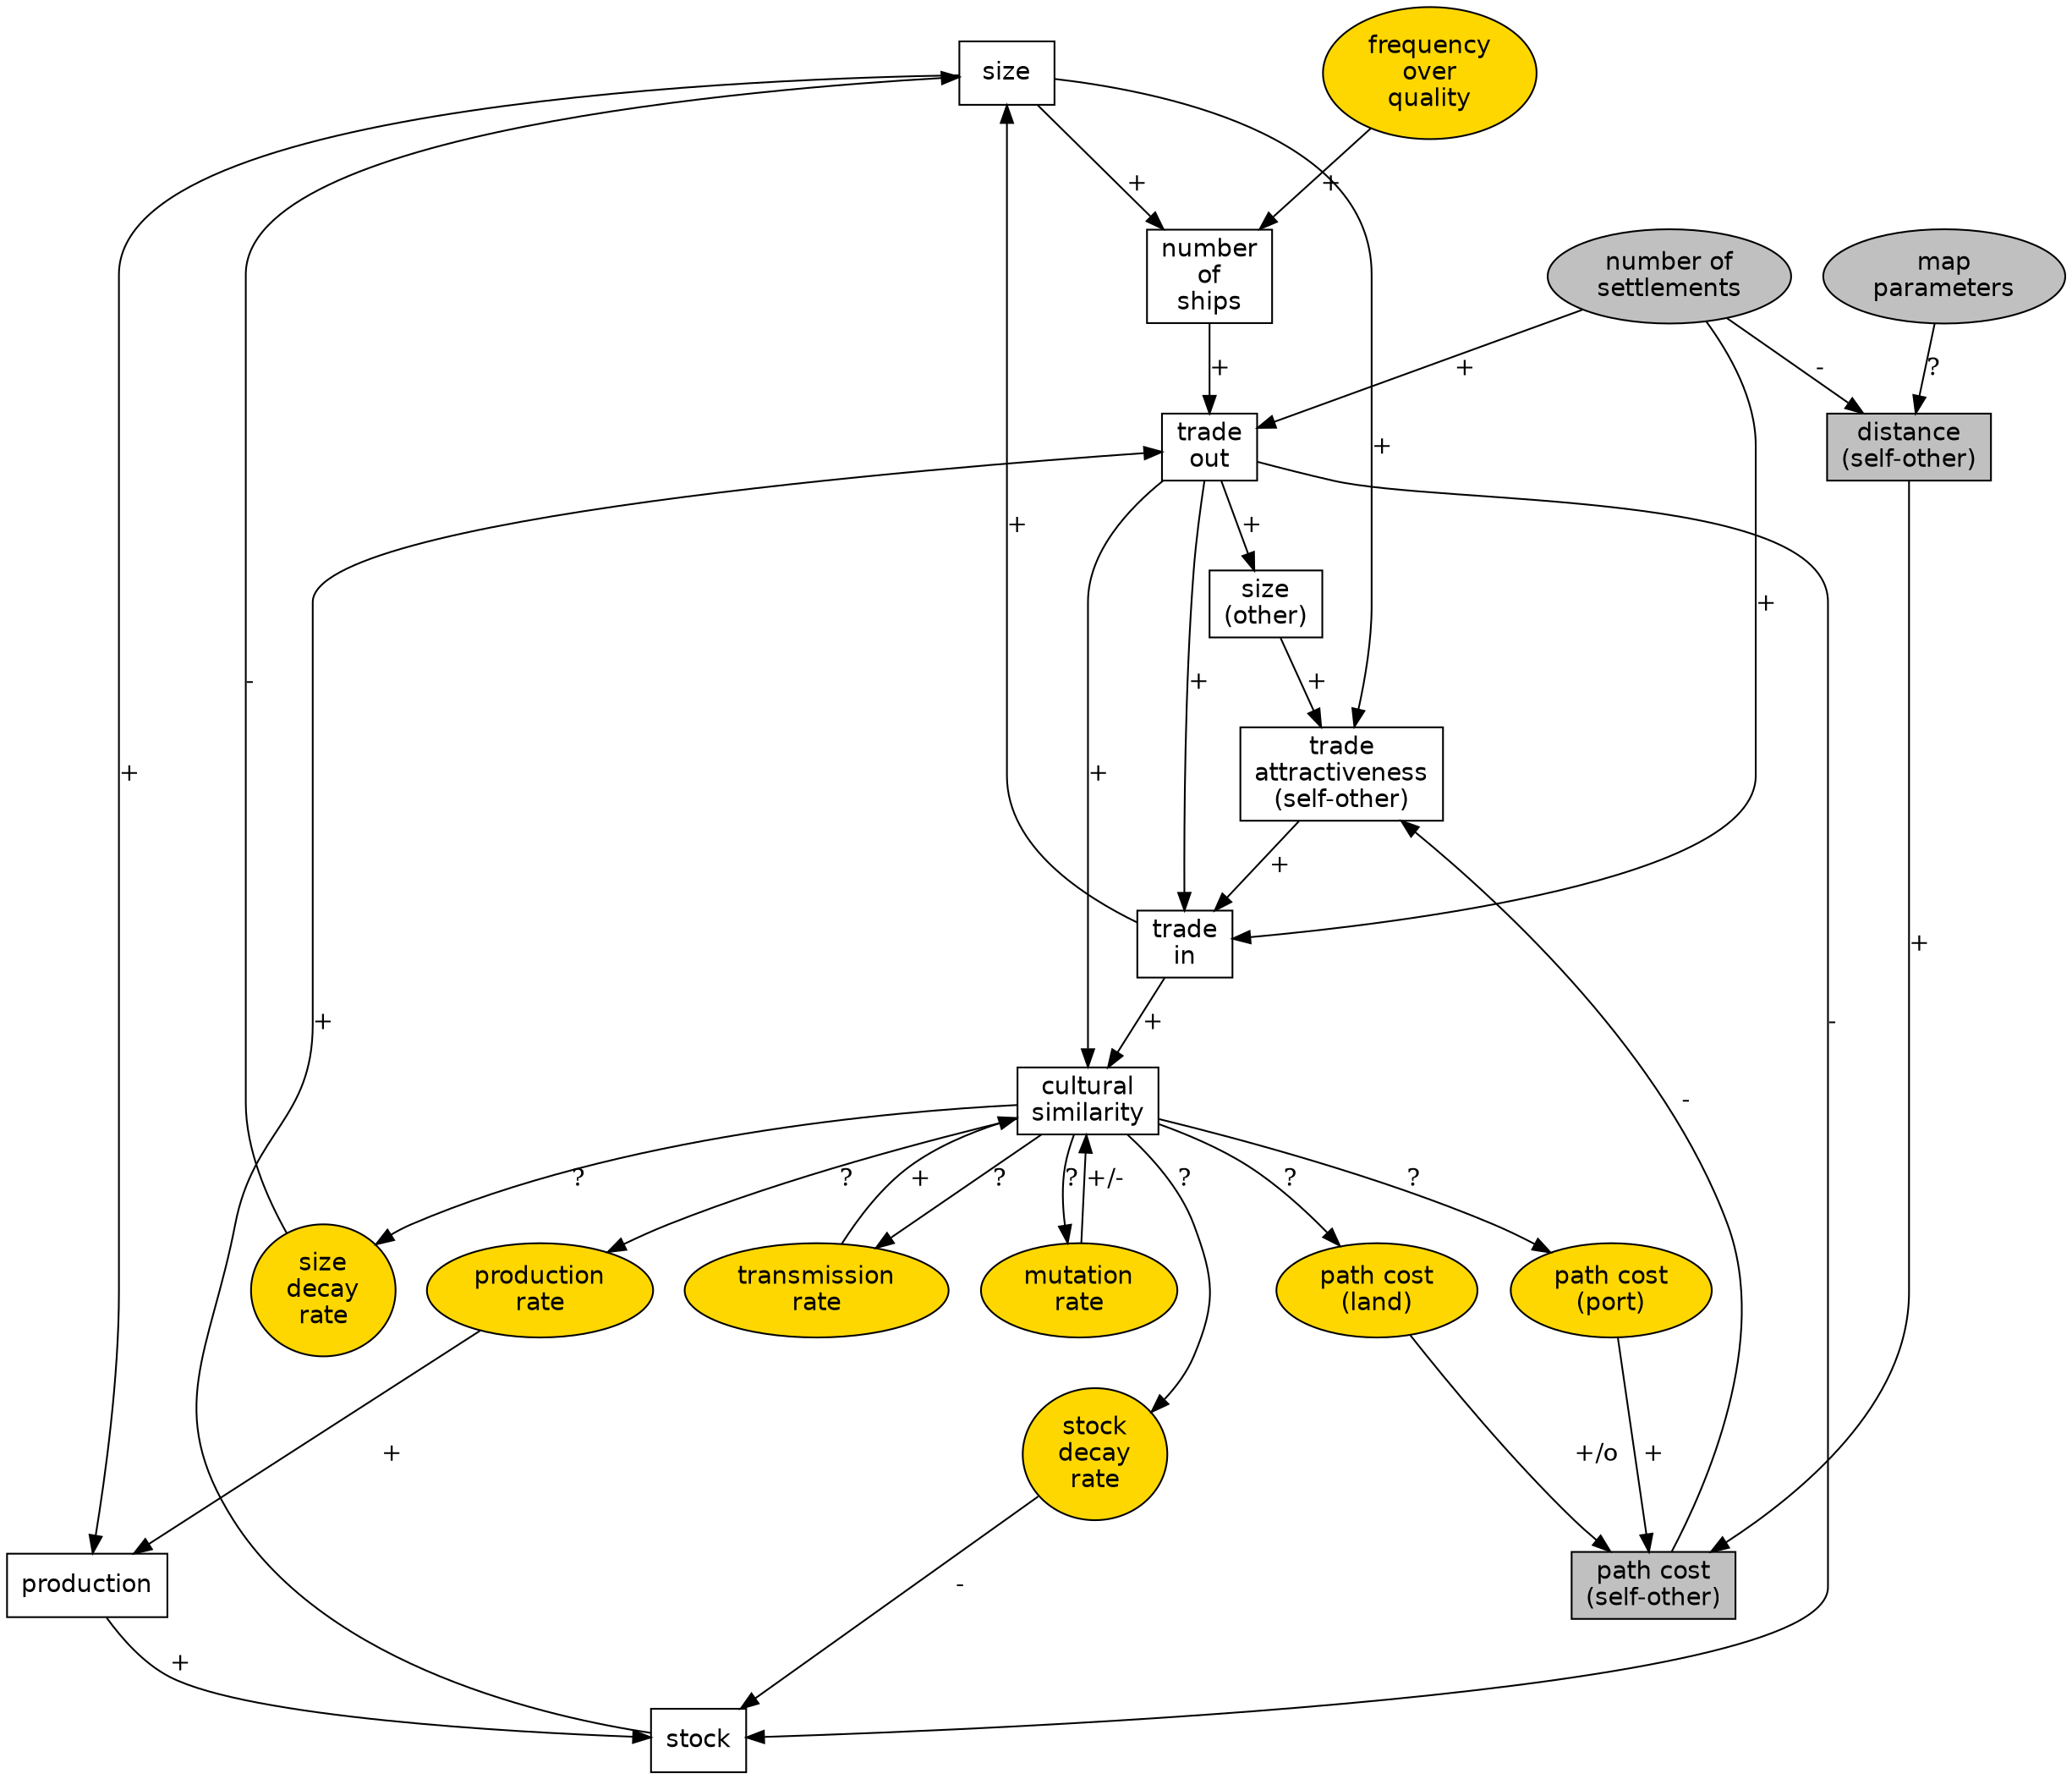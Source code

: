 digraph pondTradeDiagram2 {
  
  # a 'graph' statement
  graph [overlap = true, fontsize = 10]
  
  # several 'node' statements
  
  node [shape = box,
  fontname = Helvetica]
  "size";
  "size\n(other)";
  "distance\n(self-other)" [ style="filled", fillcolor="grey" ];
  "path cost\n(self-other)" [ style="filled", fillcolor="grey" ];
  "number\nof\nships";
  "trade\nattractiveness\n(self-other)";
  "production";
  "stock";
  "cultural\nsimilarity";
  
  node [shape = ellipse,
  fontname = Helvetica,
  style="filled", fillcolor="grey"]
  "map\nparameters";
  "number of\nsettlements";
  
  node [shape = ellipse, 
  fontname = Helvetica, 
  style="filled", fillcolor="gold"]
  "production\nrate";
  "stock\ndecay\nrate";
  "size\ndecay\nrate";
  "path cost\n(land)";
  "path cost\n(port)";
  "frequency\nover\nquality";
  "transmission\nrate";
  "mutation\nrate";
  
  node [shape = box,
  fontname = Helvetica,
  style = ""]
  "trade\nin";
  "trade\nout";

  # several 'edge' statements
  "size\ndecay\nrate"     -> "size"          [ label="-" ];
  "size"          -> "production"            [ label="+" ];
  "size"          -> "number\nof\nships"     [ label="+" ];
  "size"          -> "trade\nattractiveness\n(self-other)" [ label="+" ];
  "size\n(other)"         -> "trade\nattractiveness\n(self-other)" [ label="+" ];
  "trade\nin"             -> "size"          [ label="+" ];
  "trade\nout"            -> "size\n(other)"         [ label="+" ];
  
  "map\nparameters"       -> "distance\n(self-other)" [ label="?"];
  "distance\n(self-other)"  -> "path cost\n(self-other)" [ label="+" ];
  "path cost\n(self-other)"-> "trade\nattractiveness\n(self-other)" [ label="-" ];
  "trade\nattractiveness\n(self-other)" -> "trade\nin"             [ label="+" ];
  "path cost\n(land)"     -> "path cost\n(self-other)" [ label="+/o" ];
  "path cost\n(port)"     -> "path cost\n(self-other)" [ label="+" ];
  
  "production\nrate"      -> "production"            [ label="+" ];
  "production"            -> "stock"                 [ label="+" ];
  "stock\ndecay\nrate"    -> "stock"                 [ label="-" ];
  "stock"                 -> "trade\nout"            [ label="+" ];
  "trade\nout"            -> "stock"                 [ label="-" ];
  "number\nof\nships"     -> "trade\nout"            [ label="+" ];
  
  "number of\nsettlements" -> "trade\nin"            [ label="+" ];
  "number of\nsettlements" -> "trade\nout"           [ label="+" ];
  "number of\nsettlements" -> "distance\n(self-other)"[ label="-" ];
  "trade\nout"            -> "trade\nin"             [ label="+" ];
  "frequency\nover\nquality"->"number\nof\nships"    [ label="+" ];
  
  "trade\nin"             -> "cultural\nsimilarity"  [ label="+" ];
  "trade\nout"            -> "cultural\nsimilarity"  [ label="+" ];
  "transmission\nrate"    -> "cultural\nsimilarity"  [ label="+" ];
  "mutation\nrate"        -> "cultural\nsimilarity"  [ label="+/-" ];
  
  "cultural\nsimilarity" -> "mutation\nrate" [ label="?" ];
  "cultural\nsimilarity" -> "transmission\nrate" [ label="?" ];
  "cultural\nsimilarity" -> "stock\ndecay\nrate" [ label="?" ];
  "cultural\nsimilarity" -> "production\nrate" [ label="?" ];
  "cultural\nsimilarity" -> "size\ndecay\nrate" [ label="?" ];
  "cultural\nsimilarity" -> "path cost\n(land)" [ label="?" ];
  "cultural\nsimilarity" -> "path cost\n(port)" [ label="?" ];
}